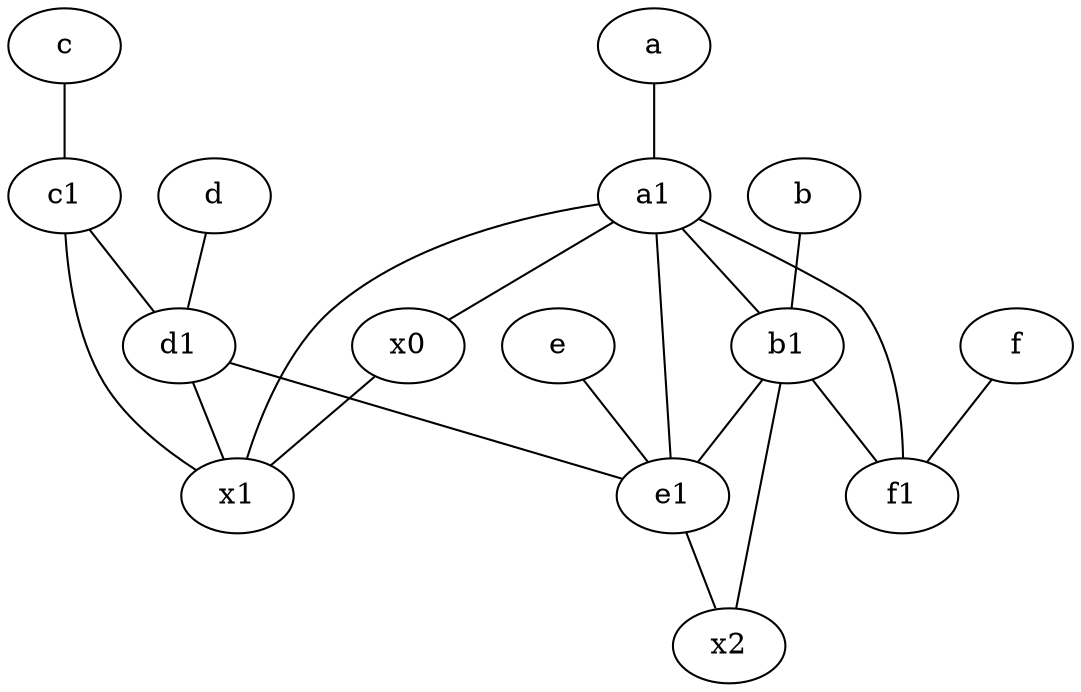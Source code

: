 graph {
	node [labelfontsize=50]
	x1 [labelfontsize=50]
	d1 [labelfontsize=50 pos="3,5!"]
	b1 [labelfontsize=50 pos="9,4!"]
	c1 [labelfontsize=50 pos="4.5,3!"]
	a1 [labelfontsize=50 pos="8,3!"]
	c [labelfontsize=50 pos="4.5,2!"]
	e [labelfontsize=50 pos="7,9!"]
	x0 [labelfontsize=50]
	e1 [labelfontsize=50 pos="7,7!"]
	f1 [labelfontsize=50 pos="3,8!"]
	f [labelfontsize=50 pos="3,9!"]
	b [labelfontsize=50 pos="10,4!"]
	a [labelfontsize=50 pos="8,2!"]
	d [labelfontsize=50 pos="2,5!"]
	x2 [labelfontsize=50]
	c1 -- d1
	c -- c1
	e -- e1
	b1 -- e1
	b -- b1
	a1 -- e1
	a1 -- x1
	f -- f1
	e1 -- x2
	d1 -- e1
	a1 -- b1
	b1 -- x2
	x0 -- x1
	a1 -- f1
	a -- a1
	d -- d1
	c1 -- x1
	d1 -- x1
	b1 -- f1
	a1 -- x0
}
